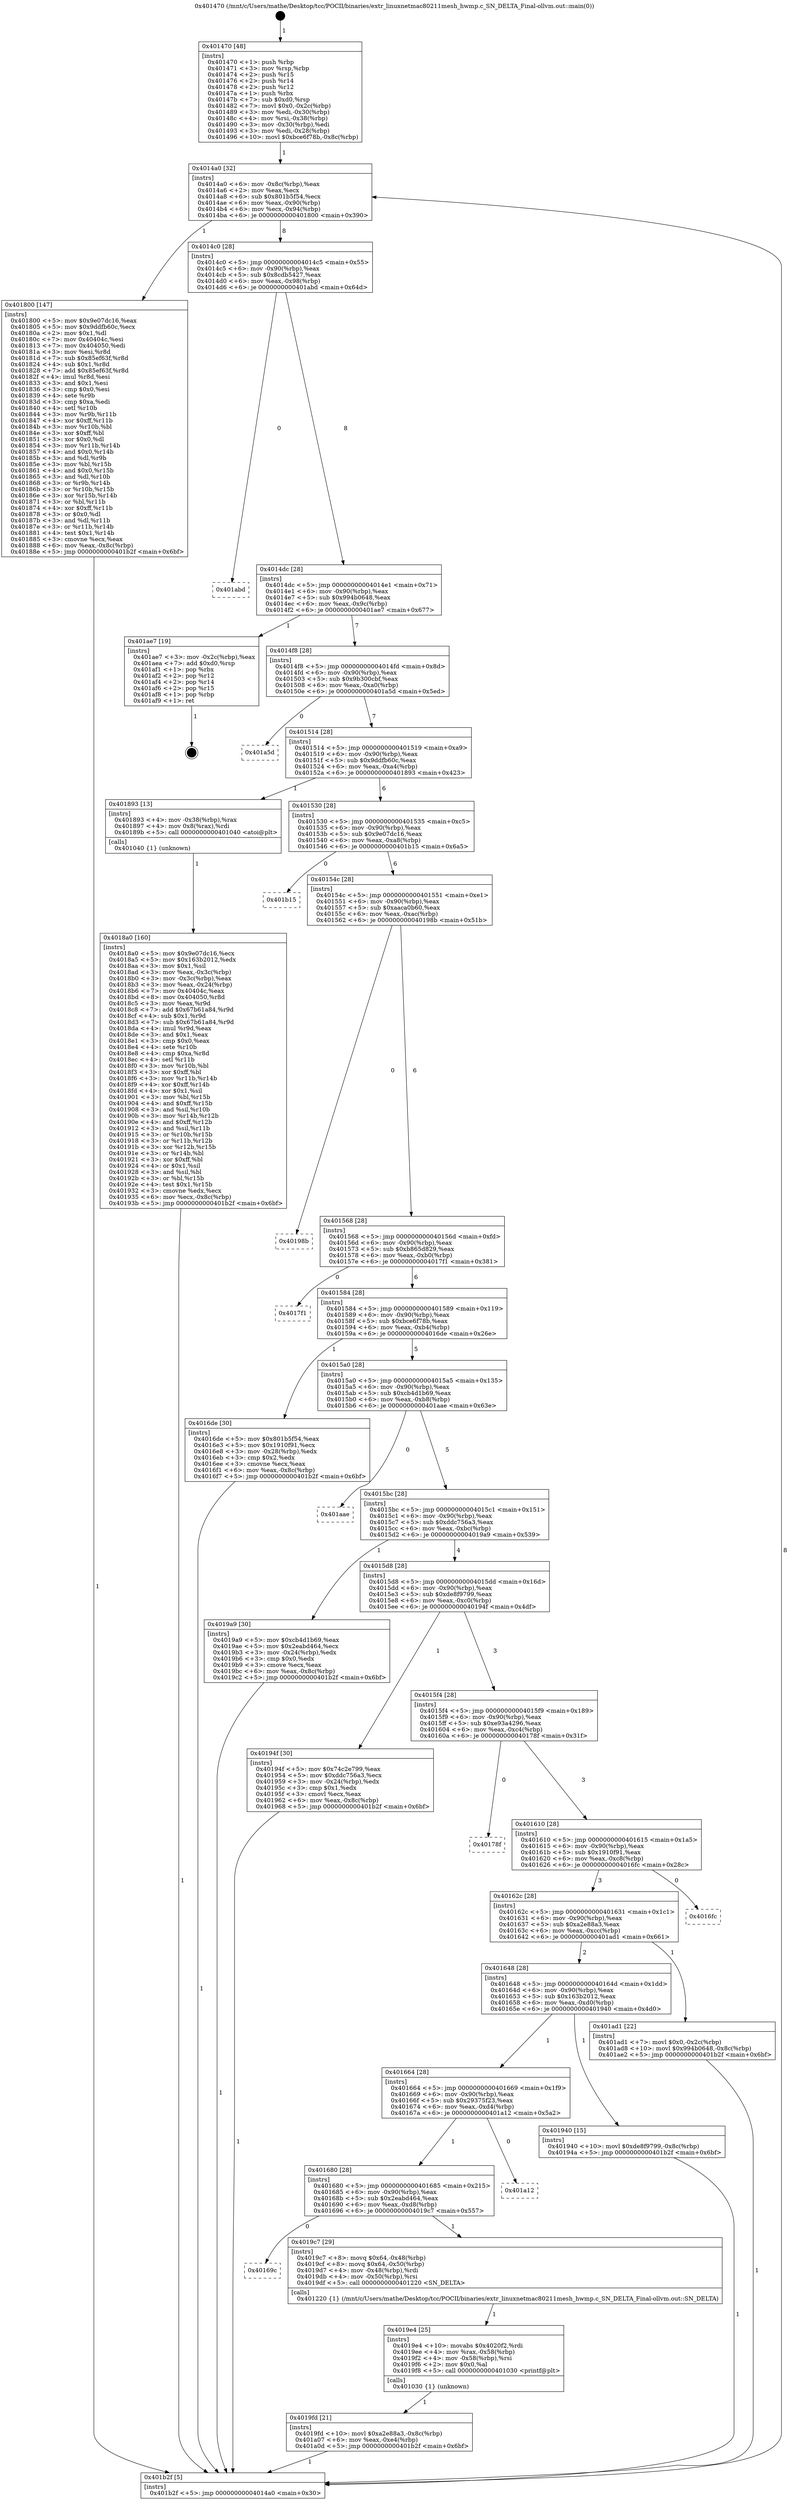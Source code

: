 digraph "0x401470" {
  label = "0x401470 (/mnt/c/Users/mathe/Desktop/tcc/POCII/binaries/extr_linuxnetmac80211mesh_hwmp.c_SN_DELTA_Final-ollvm.out::main(0))"
  labelloc = "t"
  node[shape=record]

  Entry [label="",width=0.3,height=0.3,shape=circle,fillcolor=black,style=filled]
  "0x4014a0" [label="{
     0x4014a0 [32]\l
     | [instrs]\l
     &nbsp;&nbsp;0x4014a0 \<+6\>: mov -0x8c(%rbp),%eax\l
     &nbsp;&nbsp;0x4014a6 \<+2\>: mov %eax,%ecx\l
     &nbsp;&nbsp;0x4014a8 \<+6\>: sub $0x801b5f54,%ecx\l
     &nbsp;&nbsp;0x4014ae \<+6\>: mov %eax,-0x90(%rbp)\l
     &nbsp;&nbsp;0x4014b4 \<+6\>: mov %ecx,-0x94(%rbp)\l
     &nbsp;&nbsp;0x4014ba \<+6\>: je 0000000000401800 \<main+0x390\>\l
  }"]
  "0x401800" [label="{
     0x401800 [147]\l
     | [instrs]\l
     &nbsp;&nbsp;0x401800 \<+5\>: mov $0x9e07dc16,%eax\l
     &nbsp;&nbsp;0x401805 \<+5\>: mov $0x9ddfb60c,%ecx\l
     &nbsp;&nbsp;0x40180a \<+2\>: mov $0x1,%dl\l
     &nbsp;&nbsp;0x40180c \<+7\>: mov 0x40404c,%esi\l
     &nbsp;&nbsp;0x401813 \<+7\>: mov 0x404050,%edi\l
     &nbsp;&nbsp;0x40181a \<+3\>: mov %esi,%r8d\l
     &nbsp;&nbsp;0x40181d \<+7\>: sub $0x85ef63f,%r8d\l
     &nbsp;&nbsp;0x401824 \<+4\>: sub $0x1,%r8d\l
     &nbsp;&nbsp;0x401828 \<+7\>: add $0x85ef63f,%r8d\l
     &nbsp;&nbsp;0x40182f \<+4\>: imul %r8d,%esi\l
     &nbsp;&nbsp;0x401833 \<+3\>: and $0x1,%esi\l
     &nbsp;&nbsp;0x401836 \<+3\>: cmp $0x0,%esi\l
     &nbsp;&nbsp;0x401839 \<+4\>: sete %r9b\l
     &nbsp;&nbsp;0x40183d \<+3\>: cmp $0xa,%edi\l
     &nbsp;&nbsp;0x401840 \<+4\>: setl %r10b\l
     &nbsp;&nbsp;0x401844 \<+3\>: mov %r9b,%r11b\l
     &nbsp;&nbsp;0x401847 \<+4\>: xor $0xff,%r11b\l
     &nbsp;&nbsp;0x40184b \<+3\>: mov %r10b,%bl\l
     &nbsp;&nbsp;0x40184e \<+3\>: xor $0xff,%bl\l
     &nbsp;&nbsp;0x401851 \<+3\>: xor $0x0,%dl\l
     &nbsp;&nbsp;0x401854 \<+3\>: mov %r11b,%r14b\l
     &nbsp;&nbsp;0x401857 \<+4\>: and $0x0,%r14b\l
     &nbsp;&nbsp;0x40185b \<+3\>: and %dl,%r9b\l
     &nbsp;&nbsp;0x40185e \<+3\>: mov %bl,%r15b\l
     &nbsp;&nbsp;0x401861 \<+4\>: and $0x0,%r15b\l
     &nbsp;&nbsp;0x401865 \<+3\>: and %dl,%r10b\l
     &nbsp;&nbsp;0x401868 \<+3\>: or %r9b,%r14b\l
     &nbsp;&nbsp;0x40186b \<+3\>: or %r10b,%r15b\l
     &nbsp;&nbsp;0x40186e \<+3\>: xor %r15b,%r14b\l
     &nbsp;&nbsp;0x401871 \<+3\>: or %bl,%r11b\l
     &nbsp;&nbsp;0x401874 \<+4\>: xor $0xff,%r11b\l
     &nbsp;&nbsp;0x401878 \<+3\>: or $0x0,%dl\l
     &nbsp;&nbsp;0x40187b \<+3\>: and %dl,%r11b\l
     &nbsp;&nbsp;0x40187e \<+3\>: or %r11b,%r14b\l
     &nbsp;&nbsp;0x401881 \<+4\>: test $0x1,%r14b\l
     &nbsp;&nbsp;0x401885 \<+3\>: cmovne %ecx,%eax\l
     &nbsp;&nbsp;0x401888 \<+6\>: mov %eax,-0x8c(%rbp)\l
     &nbsp;&nbsp;0x40188e \<+5\>: jmp 0000000000401b2f \<main+0x6bf\>\l
  }"]
  "0x4014c0" [label="{
     0x4014c0 [28]\l
     | [instrs]\l
     &nbsp;&nbsp;0x4014c0 \<+5\>: jmp 00000000004014c5 \<main+0x55\>\l
     &nbsp;&nbsp;0x4014c5 \<+6\>: mov -0x90(%rbp),%eax\l
     &nbsp;&nbsp;0x4014cb \<+5\>: sub $0x8cdb5427,%eax\l
     &nbsp;&nbsp;0x4014d0 \<+6\>: mov %eax,-0x98(%rbp)\l
     &nbsp;&nbsp;0x4014d6 \<+6\>: je 0000000000401abd \<main+0x64d\>\l
  }"]
  Exit [label="",width=0.3,height=0.3,shape=circle,fillcolor=black,style=filled,peripheries=2]
  "0x401abd" [label="{
     0x401abd\l
  }", style=dashed]
  "0x4014dc" [label="{
     0x4014dc [28]\l
     | [instrs]\l
     &nbsp;&nbsp;0x4014dc \<+5\>: jmp 00000000004014e1 \<main+0x71\>\l
     &nbsp;&nbsp;0x4014e1 \<+6\>: mov -0x90(%rbp),%eax\l
     &nbsp;&nbsp;0x4014e7 \<+5\>: sub $0x994b0648,%eax\l
     &nbsp;&nbsp;0x4014ec \<+6\>: mov %eax,-0x9c(%rbp)\l
     &nbsp;&nbsp;0x4014f2 \<+6\>: je 0000000000401ae7 \<main+0x677\>\l
  }"]
  "0x4019fd" [label="{
     0x4019fd [21]\l
     | [instrs]\l
     &nbsp;&nbsp;0x4019fd \<+10\>: movl $0xa2e88a3,-0x8c(%rbp)\l
     &nbsp;&nbsp;0x401a07 \<+6\>: mov %eax,-0xe4(%rbp)\l
     &nbsp;&nbsp;0x401a0d \<+5\>: jmp 0000000000401b2f \<main+0x6bf\>\l
  }"]
  "0x401ae7" [label="{
     0x401ae7 [19]\l
     | [instrs]\l
     &nbsp;&nbsp;0x401ae7 \<+3\>: mov -0x2c(%rbp),%eax\l
     &nbsp;&nbsp;0x401aea \<+7\>: add $0xd0,%rsp\l
     &nbsp;&nbsp;0x401af1 \<+1\>: pop %rbx\l
     &nbsp;&nbsp;0x401af2 \<+2\>: pop %r12\l
     &nbsp;&nbsp;0x401af4 \<+2\>: pop %r14\l
     &nbsp;&nbsp;0x401af6 \<+2\>: pop %r15\l
     &nbsp;&nbsp;0x401af8 \<+1\>: pop %rbp\l
     &nbsp;&nbsp;0x401af9 \<+1\>: ret\l
  }"]
  "0x4014f8" [label="{
     0x4014f8 [28]\l
     | [instrs]\l
     &nbsp;&nbsp;0x4014f8 \<+5\>: jmp 00000000004014fd \<main+0x8d\>\l
     &nbsp;&nbsp;0x4014fd \<+6\>: mov -0x90(%rbp),%eax\l
     &nbsp;&nbsp;0x401503 \<+5\>: sub $0x9b300cbf,%eax\l
     &nbsp;&nbsp;0x401508 \<+6\>: mov %eax,-0xa0(%rbp)\l
     &nbsp;&nbsp;0x40150e \<+6\>: je 0000000000401a5d \<main+0x5ed\>\l
  }"]
  "0x4019e4" [label="{
     0x4019e4 [25]\l
     | [instrs]\l
     &nbsp;&nbsp;0x4019e4 \<+10\>: movabs $0x4020f2,%rdi\l
     &nbsp;&nbsp;0x4019ee \<+4\>: mov %rax,-0x58(%rbp)\l
     &nbsp;&nbsp;0x4019f2 \<+4\>: mov -0x58(%rbp),%rsi\l
     &nbsp;&nbsp;0x4019f6 \<+2\>: mov $0x0,%al\l
     &nbsp;&nbsp;0x4019f8 \<+5\>: call 0000000000401030 \<printf@plt\>\l
     | [calls]\l
     &nbsp;&nbsp;0x401030 \{1\} (unknown)\l
  }"]
  "0x401a5d" [label="{
     0x401a5d\l
  }", style=dashed]
  "0x401514" [label="{
     0x401514 [28]\l
     | [instrs]\l
     &nbsp;&nbsp;0x401514 \<+5\>: jmp 0000000000401519 \<main+0xa9\>\l
     &nbsp;&nbsp;0x401519 \<+6\>: mov -0x90(%rbp),%eax\l
     &nbsp;&nbsp;0x40151f \<+5\>: sub $0x9ddfb60c,%eax\l
     &nbsp;&nbsp;0x401524 \<+6\>: mov %eax,-0xa4(%rbp)\l
     &nbsp;&nbsp;0x40152a \<+6\>: je 0000000000401893 \<main+0x423\>\l
  }"]
  "0x40169c" [label="{
     0x40169c\l
  }", style=dashed]
  "0x401893" [label="{
     0x401893 [13]\l
     | [instrs]\l
     &nbsp;&nbsp;0x401893 \<+4\>: mov -0x38(%rbp),%rax\l
     &nbsp;&nbsp;0x401897 \<+4\>: mov 0x8(%rax),%rdi\l
     &nbsp;&nbsp;0x40189b \<+5\>: call 0000000000401040 \<atoi@plt\>\l
     | [calls]\l
     &nbsp;&nbsp;0x401040 \{1\} (unknown)\l
  }"]
  "0x401530" [label="{
     0x401530 [28]\l
     | [instrs]\l
     &nbsp;&nbsp;0x401530 \<+5\>: jmp 0000000000401535 \<main+0xc5\>\l
     &nbsp;&nbsp;0x401535 \<+6\>: mov -0x90(%rbp),%eax\l
     &nbsp;&nbsp;0x40153b \<+5\>: sub $0x9e07dc16,%eax\l
     &nbsp;&nbsp;0x401540 \<+6\>: mov %eax,-0xa8(%rbp)\l
     &nbsp;&nbsp;0x401546 \<+6\>: je 0000000000401b15 \<main+0x6a5\>\l
  }"]
  "0x4019c7" [label="{
     0x4019c7 [29]\l
     | [instrs]\l
     &nbsp;&nbsp;0x4019c7 \<+8\>: movq $0x64,-0x48(%rbp)\l
     &nbsp;&nbsp;0x4019cf \<+8\>: movq $0x64,-0x50(%rbp)\l
     &nbsp;&nbsp;0x4019d7 \<+4\>: mov -0x48(%rbp),%rdi\l
     &nbsp;&nbsp;0x4019db \<+4\>: mov -0x50(%rbp),%rsi\l
     &nbsp;&nbsp;0x4019df \<+5\>: call 0000000000401220 \<SN_DELTA\>\l
     | [calls]\l
     &nbsp;&nbsp;0x401220 \{1\} (/mnt/c/Users/mathe/Desktop/tcc/POCII/binaries/extr_linuxnetmac80211mesh_hwmp.c_SN_DELTA_Final-ollvm.out::SN_DELTA)\l
  }"]
  "0x401b15" [label="{
     0x401b15\l
  }", style=dashed]
  "0x40154c" [label="{
     0x40154c [28]\l
     | [instrs]\l
     &nbsp;&nbsp;0x40154c \<+5\>: jmp 0000000000401551 \<main+0xe1\>\l
     &nbsp;&nbsp;0x401551 \<+6\>: mov -0x90(%rbp),%eax\l
     &nbsp;&nbsp;0x401557 \<+5\>: sub $0xaaca0b60,%eax\l
     &nbsp;&nbsp;0x40155c \<+6\>: mov %eax,-0xac(%rbp)\l
     &nbsp;&nbsp;0x401562 \<+6\>: je 000000000040198b \<main+0x51b\>\l
  }"]
  "0x401680" [label="{
     0x401680 [28]\l
     | [instrs]\l
     &nbsp;&nbsp;0x401680 \<+5\>: jmp 0000000000401685 \<main+0x215\>\l
     &nbsp;&nbsp;0x401685 \<+6\>: mov -0x90(%rbp),%eax\l
     &nbsp;&nbsp;0x40168b \<+5\>: sub $0x2eabd464,%eax\l
     &nbsp;&nbsp;0x401690 \<+6\>: mov %eax,-0xd8(%rbp)\l
     &nbsp;&nbsp;0x401696 \<+6\>: je 00000000004019c7 \<main+0x557\>\l
  }"]
  "0x40198b" [label="{
     0x40198b\l
  }", style=dashed]
  "0x401568" [label="{
     0x401568 [28]\l
     | [instrs]\l
     &nbsp;&nbsp;0x401568 \<+5\>: jmp 000000000040156d \<main+0xfd\>\l
     &nbsp;&nbsp;0x40156d \<+6\>: mov -0x90(%rbp),%eax\l
     &nbsp;&nbsp;0x401573 \<+5\>: sub $0xb865d829,%eax\l
     &nbsp;&nbsp;0x401578 \<+6\>: mov %eax,-0xb0(%rbp)\l
     &nbsp;&nbsp;0x40157e \<+6\>: je 00000000004017f1 \<main+0x381\>\l
  }"]
  "0x401a12" [label="{
     0x401a12\l
  }", style=dashed]
  "0x4017f1" [label="{
     0x4017f1\l
  }", style=dashed]
  "0x401584" [label="{
     0x401584 [28]\l
     | [instrs]\l
     &nbsp;&nbsp;0x401584 \<+5\>: jmp 0000000000401589 \<main+0x119\>\l
     &nbsp;&nbsp;0x401589 \<+6\>: mov -0x90(%rbp),%eax\l
     &nbsp;&nbsp;0x40158f \<+5\>: sub $0xbce6f78b,%eax\l
     &nbsp;&nbsp;0x401594 \<+6\>: mov %eax,-0xb4(%rbp)\l
     &nbsp;&nbsp;0x40159a \<+6\>: je 00000000004016de \<main+0x26e\>\l
  }"]
  "0x401664" [label="{
     0x401664 [28]\l
     | [instrs]\l
     &nbsp;&nbsp;0x401664 \<+5\>: jmp 0000000000401669 \<main+0x1f9\>\l
     &nbsp;&nbsp;0x401669 \<+6\>: mov -0x90(%rbp),%eax\l
     &nbsp;&nbsp;0x40166f \<+5\>: sub $0x29375f23,%eax\l
     &nbsp;&nbsp;0x401674 \<+6\>: mov %eax,-0xd4(%rbp)\l
     &nbsp;&nbsp;0x40167a \<+6\>: je 0000000000401a12 \<main+0x5a2\>\l
  }"]
  "0x4016de" [label="{
     0x4016de [30]\l
     | [instrs]\l
     &nbsp;&nbsp;0x4016de \<+5\>: mov $0x801b5f54,%eax\l
     &nbsp;&nbsp;0x4016e3 \<+5\>: mov $0x1910f91,%ecx\l
     &nbsp;&nbsp;0x4016e8 \<+3\>: mov -0x28(%rbp),%edx\l
     &nbsp;&nbsp;0x4016eb \<+3\>: cmp $0x2,%edx\l
     &nbsp;&nbsp;0x4016ee \<+3\>: cmovne %ecx,%eax\l
     &nbsp;&nbsp;0x4016f1 \<+6\>: mov %eax,-0x8c(%rbp)\l
     &nbsp;&nbsp;0x4016f7 \<+5\>: jmp 0000000000401b2f \<main+0x6bf\>\l
  }"]
  "0x4015a0" [label="{
     0x4015a0 [28]\l
     | [instrs]\l
     &nbsp;&nbsp;0x4015a0 \<+5\>: jmp 00000000004015a5 \<main+0x135\>\l
     &nbsp;&nbsp;0x4015a5 \<+6\>: mov -0x90(%rbp),%eax\l
     &nbsp;&nbsp;0x4015ab \<+5\>: sub $0xcb4d1b69,%eax\l
     &nbsp;&nbsp;0x4015b0 \<+6\>: mov %eax,-0xb8(%rbp)\l
     &nbsp;&nbsp;0x4015b6 \<+6\>: je 0000000000401aae \<main+0x63e\>\l
  }"]
  "0x401b2f" [label="{
     0x401b2f [5]\l
     | [instrs]\l
     &nbsp;&nbsp;0x401b2f \<+5\>: jmp 00000000004014a0 \<main+0x30\>\l
  }"]
  "0x401470" [label="{
     0x401470 [48]\l
     | [instrs]\l
     &nbsp;&nbsp;0x401470 \<+1\>: push %rbp\l
     &nbsp;&nbsp;0x401471 \<+3\>: mov %rsp,%rbp\l
     &nbsp;&nbsp;0x401474 \<+2\>: push %r15\l
     &nbsp;&nbsp;0x401476 \<+2\>: push %r14\l
     &nbsp;&nbsp;0x401478 \<+2\>: push %r12\l
     &nbsp;&nbsp;0x40147a \<+1\>: push %rbx\l
     &nbsp;&nbsp;0x40147b \<+7\>: sub $0xd0,%rsp\l
     &nbsp;&nbsp;0x401482 \<+7\>: movl $0x0,-0x2c(%rbp)\l
     &nbsp;&nbsp;0x401489 \<+3\>: mov %edi,-0x30(%rbp)\l
     &nbsp;&nbsp;0x40148c \<+4\>: mov %rsi,-0x38(%rbp)\l
     &nbsp;&nbsp;0x401490 \<+3\>: mov -0x30(%rbp),%edi\l
     &nbsp;&nbsp;0x401493 \<+3\>: mov %edi,-0x28(%rbp)\l
     &nbsp;&nbsp;0x401496 \<+10\>: movl $0xbce6f78b,-0x8c(%rbp)\l
  }"]
  "0x4018a0" [label="{
     0x4018a0 [160]\l
     | [instrs]\l
     &nbsp;&nbsp;0x4018a0 \<+5\>: mov $0x9e07dc16,%ecx\l
     &nbsp;&nbsp;0x4018a5 \<+5\>: mov $0x163b2012,%edx\l
     &nbsp;&nbsp;0x4018aa \<+3\>: mov $0x1,%sil\l
     &nbsp;&nbsp;0x4018ad \<+3\>: mov %eax,-0x3c(%rbp)\l
     &nbsp;&nbsp;0x4018b0 \<+3\>: mov -0x3c(%rbp),%eax\l
     &nbsp;&nbsp;0x4018b3 \<+3\>: mov %eax,-0x24(%rbp)\l
     &nbsp;&nbsp;0x4018b6 \<+7\>: mov 0x40404c,%eax\l
     &nbsp;&nbsp;0x4018bd \<+8\>: mov 0x404050,%r8d\l
     &nbsp;&nbsp;0x4018c5 \<+3\>: mov %eax,%r9d\l
     &nbsp;&nbsp;0x4018c8 \<+7\>: add $0x67b61a84,%r9d\l
     &nbsp;&nbsp;0x4018cf \<+4\>: sub $0x1,%r9d\l
     &nbsp;&nbsp;0x4018d3 \<+7\>: sub $0x67b61a84,%r9d\l
     &nbsp;&nbsp;0x4018da \<+4\>: imul %r9d,%eax\l
     &nbsp;&nbsp;0x4018de \<+3\>: and $0x1,%eax\l
     &nbsp;&nbsp;0x4018e1 \<+3\>: cmp $0x0,%eax\l
     &nbsp;&nbsp;0x4018e4 \<+4\>: sete %r10b\l
     &nbsp;&nbsp;0x4018e8 \<+4\>: cmp $0xa,%r8d\l
     &nbsp;&nbsp;0x4018ec \<+4\>: setl %r11b\l
     &nbsp;&nbsp;0x4018f0 \<+3\>: mov %r10b,%bl\l
     &nbsp;&nbsp;0x4018f3 \<+3\>: xor $0xff,%bl\l
     &nbsp;&nbsp;0x4018f6 \<+3\>: mov %r11b,%r14b\l
     &nbsp;&nbsp;0x4018f9 \<+4\>: xor $0xff,%r14b\l
     &nbsp;&nbsp;0x4018fd \<+4\>: xor $0x1,%sil\l
     &nbsp;&nbsp;0x401901 \<+3\>: mov %bl,%r15b\l
     &nbsp;&nbsp;0x401904 \<+4\>: and $0xff,%r15b\l
     &nbsp;&nbsp;0x401908 \<+3\>: and %sil,%r10b\l
     &nbsp;&nbsp;0x40190b \<+3\>: mov %r14b,%r12b\l
     &nbsp;&nbsp;0x40190e \<+4\>: and $0xff,%r12b\l
     &nbsp;&nbsp;0x401912 \<+3\>: and %sil,%r11b\l
     &nbsp;&nbsp;0x401915 \<+3\>: or %r10b,%r15b\l
     &nbsp;&nbsp;0x401918 \<+3\>: or %r11b,%r12b\l
     &nbsp;&nbsp;0x40191b \<+3\>: xor %r12b,%r15b\l
     &nbsp;&nbsp;0x40191e \<+3\>: or %r14b,%bl\l
     &nbsp;&nbsp;0x401921 \<+3\>: xor $0xff,%bl\l
     &nbsp;&nbsp;0x401924 \<+4\>: or $0x1,%sil\l
     &nbsp;&nbsp;0x401928 \<+3\>: and %sil,%bl\l
     &nbsp;&nbsp;0x40192b \<+3\>: or %bl,%r15b\l
     &nbsp;&nbsp;0x40192e \<+4\>: test $0x1,%r15b\l
     &nbsp;&nbsp;0x401932 \<+3\>: cmovne %edx,%ecx\l
     &nbsp;&nbsp;0x401935 \<+6\>: mov %ecx,-0x8c(%rbp)\l
     &nbsp;&nbsp;0x40193b \<+5\>: jmp 0000000000401b2f \<main+0x6bf\>\l
  }"]
  "0x401940" [label="{
     0x401940 [15]\l
     | [instrs]\l
     &nbsp;&nbsp;0x401940 \<+10\>: movl $0xde8f9799,-0x8c(%rbp)\l
     &nbsp;&nbsp;0x40194a \<+5\>: jmp 0000000000401b2f \<main+0x6bf\>\l
  }"]
  "0x401aae" [label="{
     0x401aae\l
  }", style=dashed]
  "0x4015bc" [label="{
     0x4015bc [28]\l
     | [instrs]\l
     &nbsp;&nbsp;0x4015bc \<+5\>: jmp 00000000004015c1 \<main+0x151\>\l
     &nbsp;&nbsp;0x4015c1 \<+6\>: mov -0x90(%rbp),%eax\l
     &nbsp;&nbsp;0x4015c7 \<+5\>: sub $0xddc756a3,%eax\l
     &nbsp;&nbsp;0x4015cc \<+6\>: mov %eax,-0xbc(%rbp)\l
     &nbsp;&nbsp;0x4015d2 \<+6\>: je 00000000004019a9 \<main+0x539\>\l
  }"]
  "0x401648" [label="{
     0x401648 [28]\l
     | [instrs]\l
     &nbsp;&nbsp;0x401648 \<+5\>: jmp 000000000040164d \<main+0x1dd\>\l
     &nbsp;&nbsp;0x40164d \<+6\>: mov -0x90(%rbp),%eax\l
     &nbsp;&nbsp;0x401653 \<+5\>: sub $0x163b2012,%eax\l
     &nbsp;&nbsp;0x401658 \<+6\>: mov %eax,-0xd0(%rbp)\l
     &nbsp;&nbsp;0x40165e \<+6\>: je 0000000000401940 \<main+0x4d0\>\l
  }"]
  "0x4019a9" [label="{
     0x4019a9 [30]\l
     | [instrs]\l
     &nbsp;&nbsp;0x4019a9 \<+5\>: mov $0xcb4d1b69,%eax\l
     &nbsp;&nbsp;0x4019ae \<+5\>: mov $0x2eabd464,%ecx\l
     &nbsp;&nbsp;0x4019b3 \<+3\>: mov -0x24(%rbp),%edx\l
     &nbsp;&nbsp;0x4019b6 \<+3\>: cmp $0x0,%edx\l
     &nbsp;&nbsp;0x4019b9 \<+3\>: cmove %ecx,%eax\l
     &nbsp;&nbsp;0x4019bc \<+6\>: mov %eax,-0x8c(%rbp)\l
     &nbsp;&nbsp;0x4019c2 \<+5\>: jmp 0000000000401b2f \<main+0x6bf\>\l
  }"]
  "0x4015d8" [label="{
     0x4015d8 [28]\l
     | [instrs]\l
     &nbsp;&nbsp;0x4015d8 \<+5\>: jmp 00000000004015dd \<main+0x16d\>\l
     &nbsp;&nbsp;0x4015dd \<+6\>: mov -0x90(%rbp),%eax\l
     &nbsp;&nbsp;0x4015e3 \<+5\>: sub $0xde8f9799,%eax\l
     &nbsp;&nbsp;0x4015e8 \<+6\>: mov %eax,-0xc0(%rbp)\l
     &nbsp;&nbsp;0x4015ee \<+6\>: je 000000000040194f \<main+0x4df\>\l
  }"]
  "0x401ad1" [label="{
     0x401ad1 [22]\l
     | [instrs]\l
     &nbsp;&nbsp;0x401ad1 \<+7\>: movl $0x0,-0x2c(%rbp)\l
     &nbsp;&nbsp;0x401ad8 \<+10\>: movl $0x994b0648,-0x8c(%rbp)\l
     &nbsp;&nbsp;0x401ae2 \<+5\>: jmp 0000000000401b2f \<main+0x6bf\>\l
  }"]
  "0x40194f" [label="{
     0x40194f [30]\l
     | [instrs]\l
     &nbsp;&nbsp;0x40194f \<+5\>: mov $0x74c2e799,%eax\l
     &nbsp;&nbsp;0x401954 \<+5\>: mov $0xddc756a3,%ecx\l
     &nbsp;&nbsp;0x401959 \<+3\>: mov -0x24(%rbp),%edx\l
     &nbsp;&nbsp;0x40195c \<+3\>: cmp $0x1,%edx\l
     &nbsp;&nbsp;0x40195f \<+3\>: cmovl %ecx,%eax\l
     &nbsp;&nbsp;0x401962 \<+6\>: mov %eax,-0x8c(%rbp)\l
     &nbsp;&nbsp;0x401968 \<+5\>: jmp 0000000000401b2f \<main+0x6bf\>\l
  }"]
  "0x4015f4" [label="{
     0x4015f4 [28]\l
     | [instrs]\l
     &nbsp;&nbsp;0x4015f4 \<+5\>: jmp 00000000004015f9 \<main+0x189\>\l
     &nbsp;&nbsp;0x4015f9 \<+6\>: mov -0x90(%rbp),%eax\l
     &nbsp;&nbsp;0x4015ff \<+5\>: sub $0xe93a4296,%eax\l
     &nbsp;&nbsp;0x401604 \<+6\>: mov %eax,-0xc4(%rbp)\l
     &nbsp;&nbsp;0x40160a \<+6\>: je 000000000040178f \<main+0x31f\>\l
  }"]
  "0x40162c" [label="{
     0x40162c [28]\l
     | [instrs]\l
     &nbsp;&nbsp;0x40162c \<+5\>: jmp 0000000000401631 \<main+0x1c1\>\l
     &nbsp;&nbsp;0x401631 \<+6\>: mov -0x90(%rbp),%eax\l
     &nbsp;&nbsp;0x401637 \<+5\>: sub $0xa2e88a3,%eax\l
     &nbsp;&nbsp;0x40163c \<+6\>: mov %eax,-0xcc(%rbp)\l
     &nbsp;&nbsp;0x401642 \<+6\>: je 0000000000401ad1 \<main+0x661\>\l
  }"]
  "0x40178f" [label="{
     0x40178f\l
  }", style=dashed]
  "0x401610" [label="{
     0x401610 [28]\l
     | [instrs]\l
     &nbsp;&nbsp;0x401610 \<+5\>: jmp 0000000000401615 \<main+0x1a5\>\l
     &nbsp;&nbsp;0x401615 \<+6\>: mov -0x90(%rbp),%eax\l
     &nbsp;&nbsp;0x40161b \<+5\>: sub $0x1910f91,%eax\l
     &nbsp;&nbsp;0x401620 \<+6\>: mov %eax,-0xc8(%rbp)\l
     &nbsp;&nbsp;0x401626 \<+6\>: je 00000000004016fc \<main+0x28c\>\l
  }"]
  "0x4016fc" [label="{
     0x4016fc\l
  }", style=dashed]
  Entry -> "0x401470" [label=" 1"]
  "0x4014a0" -> "0x401800" [label=" 1"]
  "0x4014a0" -> "0x4014c0" [label=" 8"]
  "0x401ae7" -> Exit [label=" 1"]
  "0x4014c0" -> "0x401abd" [label=" 0"]
  "0x4014c0" -> "0x4014dc" [label=" 8"]
  "0x401ad1" -> "0x401b2f" [label=" 1"]
  "0x4014dc" -> "0x401ae7" [label=" 1"]
  "0x4014dc" -> "0x4014f8" [label=" 7"]
  "0x4019fd" -> "0x401b2f" [label=" 1"]
  "0x4014f8" -> "0x401a5d" [label=" 0"]
  "0x4014f8" -> "0x401514" [label=" 7"]
  "0x4019e4" -> "0x4019fd" [label=" 1"]
  "0x401514" -> "0x401893" [label=" 1"]
  "0x401514" -> "0x401530" [label=" 6"]
  "0x4019c7" -> "0x4019e4" [label=" 1"]
  "0x401530" -> "0x401b15" [label=" 0"]
  "0x401530" -> "0x40154c" [label=" 6"]
  "0x401680" -> "0x40169c" [label=" 0"]
  "0x40154c" -> "0x40198b" [label=" 0"]
  "0x40154c" -> "0x401568" [label=" 6"]
  "0x401680" -> "0x4019c7" [label=" 1"]
  "0x401568" -> "0x4017f1" [label=" 0"]
  "0x401568" -> "0x401584" [label=" 6"]
  "0x401664" -> "0x401680" [label=" 1"]
  "0x401584" -> "0x4016de" [label=" 1"]
  "0x401584" -> "0x4015a0" [label=" 5"]
  "0x4016de" -> "0x401b2f" [label=" 1"]
  "0x401470" -> "0x4014a0" [label=" 1"]
  "0x401b2f" -> "0x4014a0" [label=" 8"]
  "0x401800" -> "0x401b2f" [label=" 1"]
  "0x401893" -> "0x4018a0" [label=" 1"]
  "0x4018a0" -> "0x401b2f" [label=" 1"]
  "0x401664" -> "0x401a12" [label=" 0"]
  "0x4015a0" -> "0x401aae" [label=" 0"]
  "0x4015a0" -> "0x4015bc" [label=" 5"]
  "0x4019a9" -> "0x401b2f" [label=" 1"]
  "0x4015bc" -> "0x4019a9" [label=" 1"]
  "0x4015bc" -> "0x4015d8" [label=" 4"]
  "0x401940" -> "0x401b2f" [label=" 1"]
  "0x4015d8" -> "0x40194f" [label=" 1"]
  "0x4015d8" -> "0x4015f4" [label=" 3"]
  "0x401648" -> "0x401664" [label=" 1"]
  "0x4015f4" -> "0x40178f" [label=" 0"]
  "0x4015f4" -> "0x401610" [label=" 3"]
  "0x40194f" -> "0x401b2f" [label=" 1"]
  "0x401610" -> "0x4016fc" [label=" 0"]
  "0x401610" -> "0x40162c" [label=" 3"]
  "0x401648" -> "0x401940" [label=" 1"]
  "0x40162c" -> "0x401ad1" [label=" 1"]
  "0x40162c" -> "0x401648" [label=" 2"]
}
